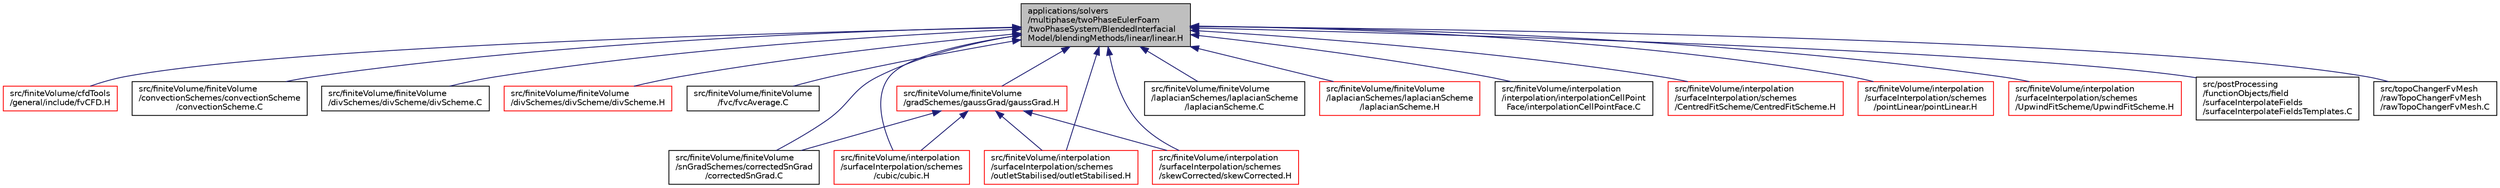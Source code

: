 digraph "applications/solvers/multiphase/twoPhaseEulerFoam/twoPhaseSystem/BlendedInterfacialModel/blendingMethods/linear/linear.H"
{
  bgcolor="transparent";
  edge [fontname="Helvetica",fontsize="10",labelfontname="Helvetica",labelfontsize="10"];
  node [fontname="Helvetica",fontsize="10",shape=record];
  Node1 [label="applications/solvers\l/multiphase/twoPhaseEulerFoam\l/twoPhaseSystem/BlendedInterfacial\lModel/blendingMethods/linear/linear.H",height=0.2,width=0.4,color="black", fillcolor="grey75", style="filled", fontcolor="black"];
  Node1 -> Node2 [dir="back",color="midnightblue",fontsize="10",style="solid",fontname="Helvetica"];
  Node2 [label="src/finiteVolume/cfdTools\l/general/include/fvCFD.H",height=0.2,width=0.4,color="red",URL="$a05025.html"];
  Node1 -> Node3 [dir="back",color="midnightblue",fontsize="10",style="solid",fontname="Helvetica"];
  Node3 [label="src/finiteVolume/finiteVolume\l/convectionSchemes/convectionScheme\l/convectionScheme.C",height=0.2,width=0.4,color="black",URL="$a05559.html",tooltip="Abstract base class for finite volume calculus convection schemes. "];
  Node1 -> Node4 [dir="back",color="midnightblue",fontsize="10",style="solid",fontname="Helvetica"];
  Node4 [label="src/finiteVolume/finiteVolume\l/divSchemes/divScheme/divScheme.C",height=0.2,width=0.4,color="black",URL="$a05605.html",tooltip="Abstract base class for finite volume calculus div schemes. "];
  Node1 -> Node5 [dir="back",color="midnightblue",fontsize="10",style="solid",fontname="Helvetica"];
  Node5 [label="src/finiteVolume/finiteVolume\l/divSchemes/divScheme/divScheme.H",height=0.2,width=0.4,color="red",URL="$a05606.html"];
  Node1 -> Node6 [dir="back",color="midnightblue",fontsize="10",style="solid",fontname="Helvetica"];
  Node6 [label="src/finiteVolume/finiteVolume\l/fvc/fvcAverage.C",height=0.2,width=0.4,color="black",URL="$a05614.html"];
  Node1 -> Node7 [dir="back",color="midnightblue",fontsize="10",style="solid",fontname="Helvetica"];
  Node7 [label="src/finiteVolume/finiteVolume\l/gradSchemes/gaussGrad/gaussGrad.H",height=0.2,width=0.4,color="red",URL="$a05674.html"];
  Node7 -> Node8 [dir="back",color="midnightblue",fontsize="10",style="solid",fontname="Helvetica"];
  Node8 [label="src/finiteVolume/finiteVolume\l/snGradSchemes/correctedSnGrad\l/correctedSnGrad.C",height=0.2,width=0.4,color="black",URL="$a05708.html"];
  Node7 -> Node9 [dir="back",color="midnightblue",fontsize="10",style="solid",fontname="Helvetica"];
  Node9 [label="src/finiteVolume/interpolation\l/surfaceInterpolation/schemes\l/cubic/cubic.H",height=0.2,width=0.4,color="red",URL="$a06023.html"];
  Node7 -> Node10 [dir="back",color="midnightblue",fontsize="10",style="solid",fontname="Helvetica"];
  Node10 [label="src/finiteVolume/interpolation\l/surfaceInterpolation/schemes\l/outletStabilised/outletStabilised.H",height=0.2,width=0.4,color="red",URL="$a06064.html"];
  Node7 -> Node11 [dir="back",color="midnightblue",fontsize="10",style="solid",fontname="Helvetica"];
  Node11 [label="src/finiteVolume/interpolation\l/surfaceInterpolation/schemes\l/skewCorrected/skewCorrected.H",height=0.2,width=0.4,color="red",URL="$a06080.html"];
  Node1 -> Node12 [dir="back",color="midnightblue",fontsize="10",style="solid",fontname="Helvetica"];
  Node12 [label="src/finiteVolume/finiteVolume\l/laplacianSchemes/laplacianScheme\l/laplacianScheme.C",height=0.2,width=0.4,color="black",URL="$a05702.html"];
  Node1 -> Node13 [dir="back",color="midnightblue",fontsize="10",style="solid",fontname="Helvetica"];
  Node13 [label="src/finiteVolume/finiteVolume\l/laplacianSchemes/laplacianScheme\l/laplacianScheme.H",height=0.2,width=0.4,color="red",URL="$a05703.html"];
  Node1 -> Node8 [dir="back",color="midnightblue",fontsize="10",style="solid",fontname="Helvetica"];
  Node1 -> Node14 [dir="back",color="midnightblue",fontsize="10",style="solid",fontname="Helvetica"];
  Node14 [label="src/finiteVolume/interpolation\l/interpolation/interpolationCellPoint\lFace/interpolationCellPointFace.C",height=0.2,width=0.4,color="black",URL="$a05913.html"];
  Node1 -> Node15 [dir="back",color="midnightblue",fontsize="10",style="solid",fontname="Helvetica"];
  Node15 [label="src/finiteVolume/interpolation\l/surfaceInterpolation/schemes\l/CentredFitScheme/CentredFitScheme.H",height=0.2,width=0.4,color="red",URL="$a06017.html"];
  Node1 -> Node9 [dir="back",color="midnightblue",fontsize="10",style="solid",fontname="Helvetica"];
  Node1 -> Node10 [dir="back",color="midnightblue",fontsize="10",style="solid",fontname="Helvetica"];
  Node1 -> Node16 [dir="back",color="midnightblue",fontsize="10",style="solid",fontname="Helvetica"];
  Node16 [label="src/finiteVolume/interpolation\l/surfaceInterpolation/schemes\l/pointLinear/pointLinear.H",height=0.2,width=0.4,color="red",URL="$a06066.html"];
  Node1 -> Node11 [dir="back",color="midnightblue",fontsize="10",style="solid",fontname="Helvetica"];
  Node1 -> Node17 [dir="back",color="midnightblue",fontsize="10",style="solid",fontname="Helvetica"];
  Node17 [label="src/finiteVolume/interpolation\l/surfaceInterpolation/schemes\l/UpwindFitScheme/UpwindFitScheme.H",height=0.2,width=0.4,color="red",URL="$a06085.html"];
  Node1 -> Node18 [dir="back",color="midnightblue",fontsize="10",style="solid",fontname="Helvetica"];
  Node18 [label="src/postProcessing\l/functionObjects/field\l/surfaceInterpolateFields\l/surfaceInterpolateFieldsTemplates.C",height=0.2,width=0.4,color="black",URL="$a09206.html"];
  Node1 -> Node19 [dir="back",color="midnightblue",fontsize="10",style="solid",fontname="Helvetica"];
  Node19 [label="src/topoChangerFvMesh\l/rawTopoChangerFvMesh\l/rawTopoChangerFvMesh.C",height=0.2,width=0.4,color="black",URL="$a10345.html"];
}
